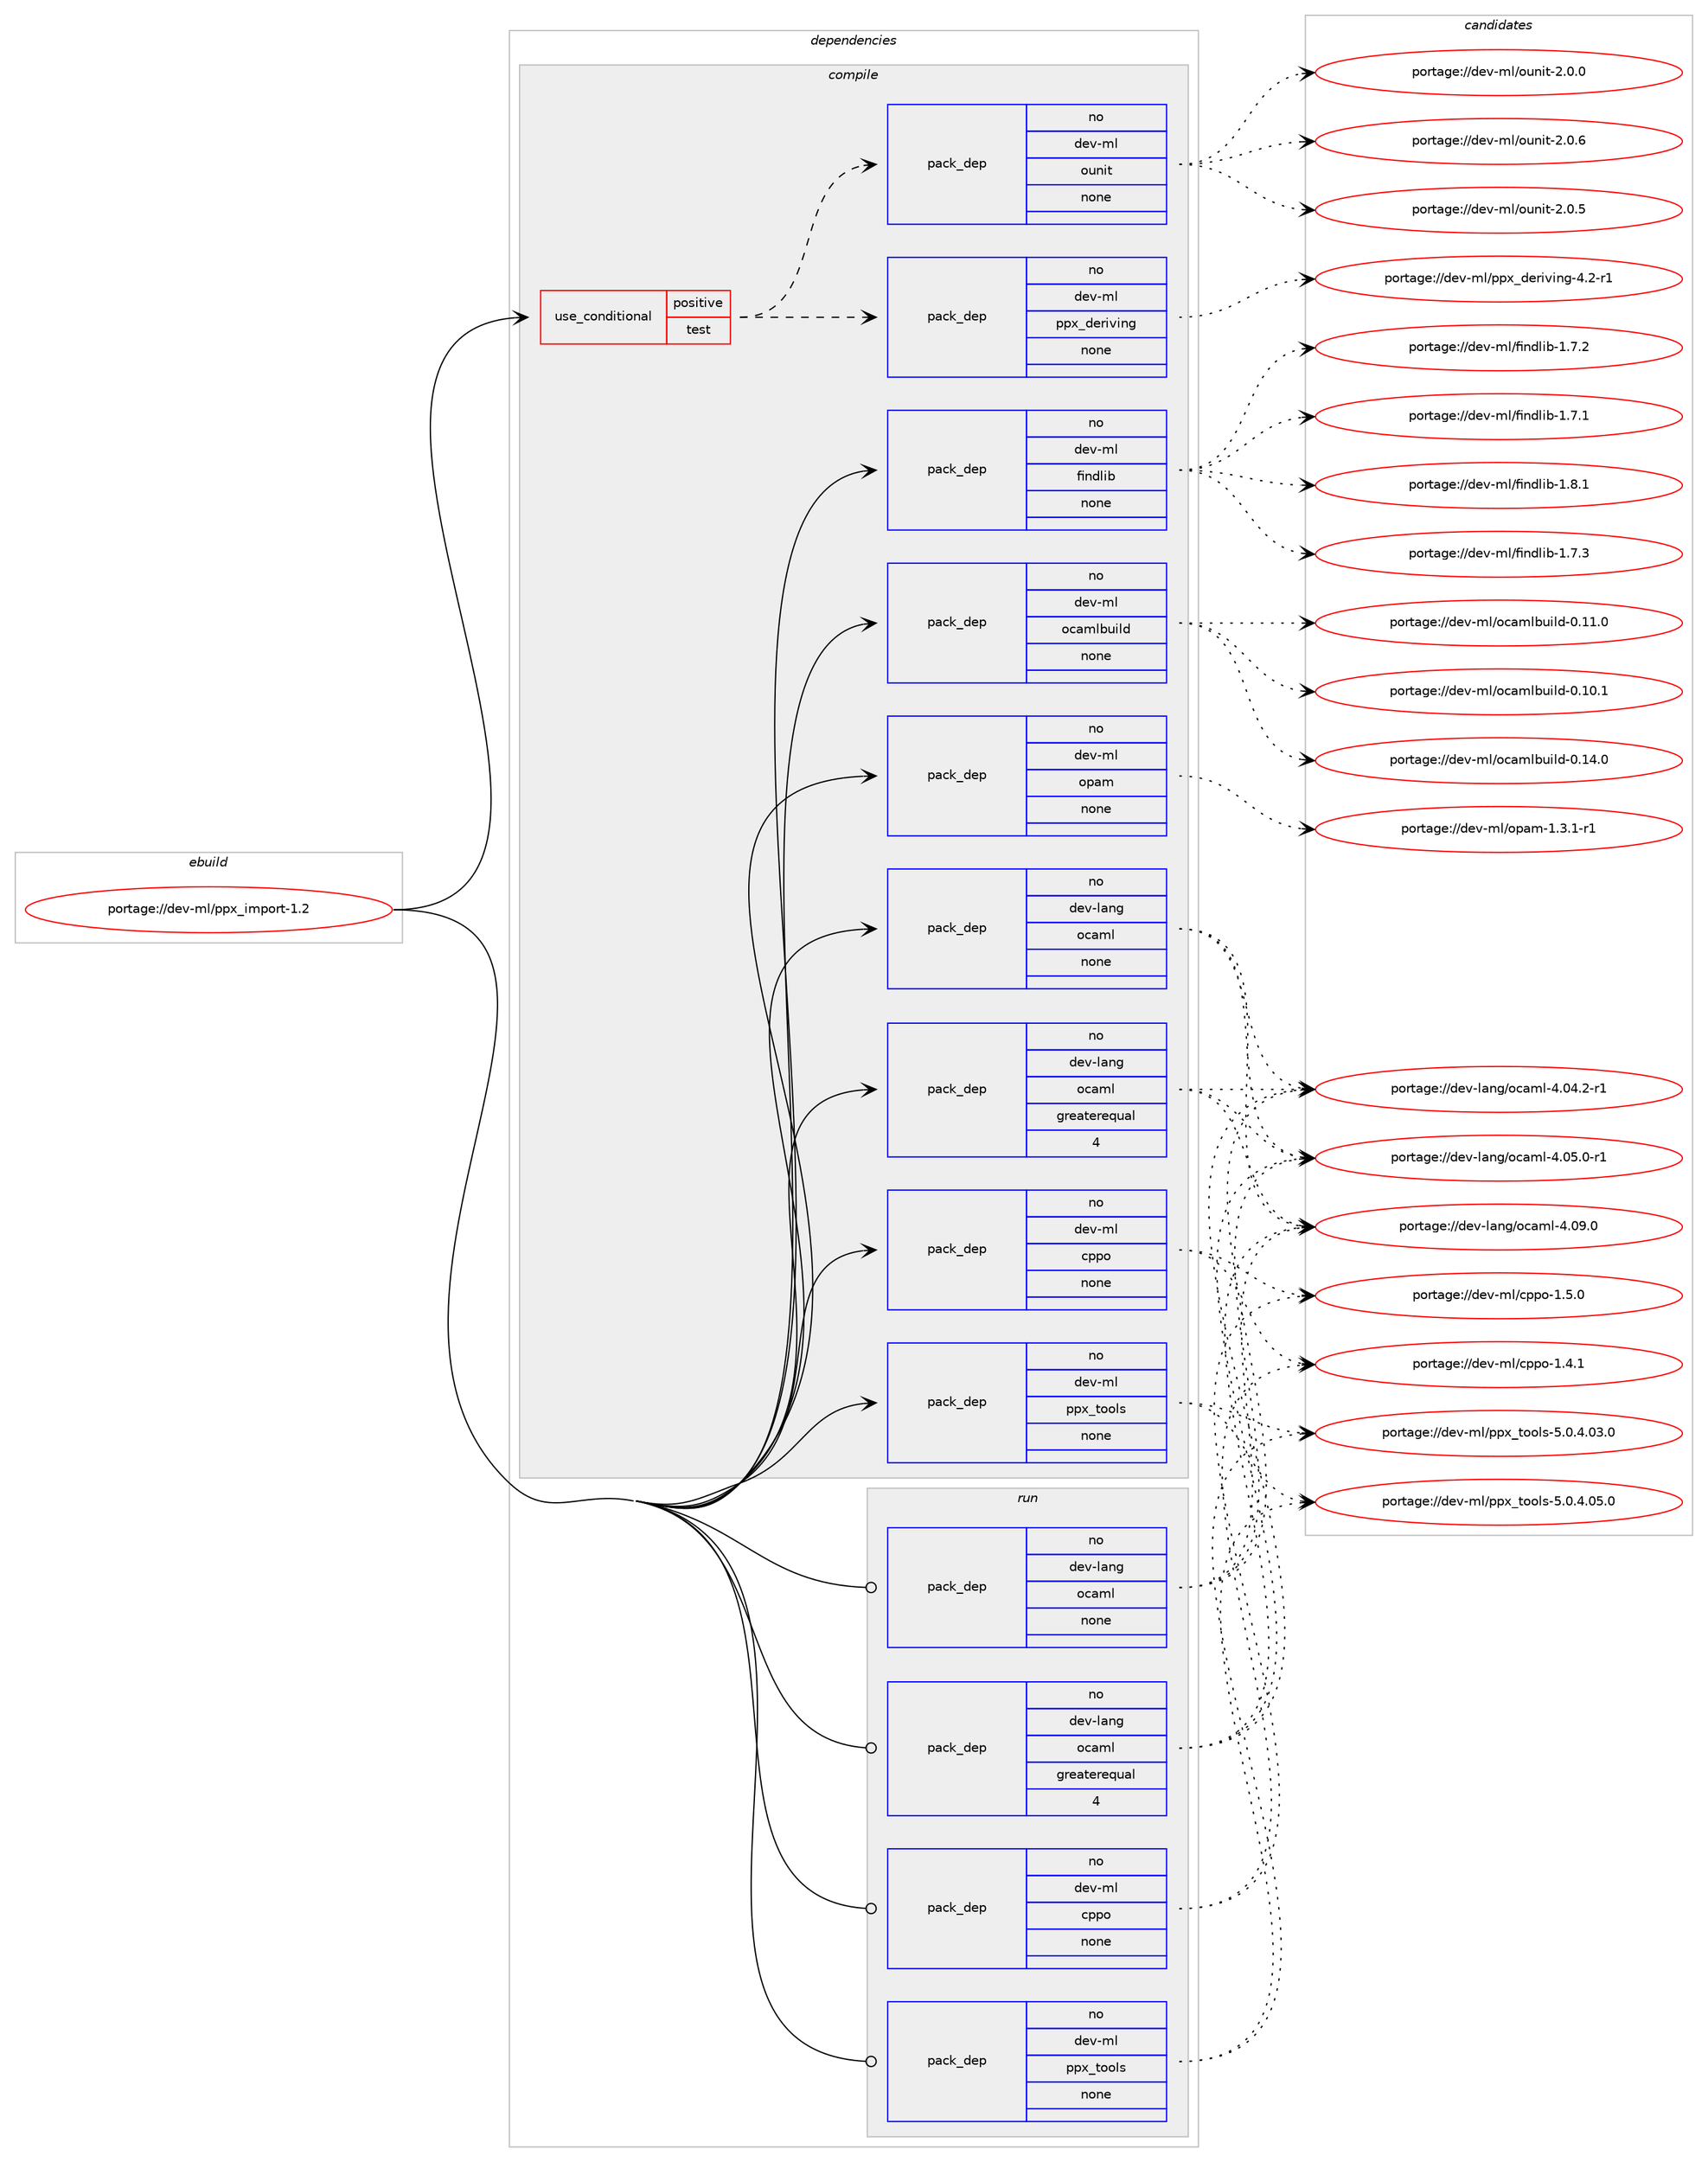 digraph prolog {

# *************
# Graph options
# *************

newrank=true;
concentrate=true;
compound=true;
graph [rankdir=LR,fontname=Helvetica,fontsize=10,ranksep=1.5];#, ranksep=2.5, nodesep=0.2];
edge  [arrowhead=vee];
node  [fontname=Helvetica,fontsize=10];

# **********
# The ebuild
# **********

subgraph cluster_leftcol {
color=gray;
rank=same;
label=<<i>ebuild</i>>;
id [label="portage://dev-ml/ppx_import-1.2", color=red, width=4, href="../dev-ml/ppx_import-1.2.svg"];
}

# ****************
# The dependencies
# ****************

subgraph cluster_midcol {
color=gray;
label=<<i>dependencies</i>>;
subgraph cluster_compile {
fillcolor="#eeeeee";
style=filled;
label=<<i>compile</i>>;
subgraph cond122793 {
dependency501535 [label=<<TABLE BORDER="0" CELLBORDER="1" CELLSPACING="0" CELLPADDING="4"><TR><TD ROWSPAN="3" CELLPADDING="10">use_conditional</TD></TR><TR><TD>positive</TD></TR><TR><TD>test</TD></TR></TABLE>>, shape=none, color=red];
subgraph pack373635 {
dependency501536 [label=<<TABLE BORDER="0" CELLBORDER="1" CELLSPACING="0" CELLPADDING="4" WIDTH="220"><TR><TD ROWSPAN="6" CELLPADDING="30">pack_dep</TD></TR><TR><TD WIDTH="110">no</TD></TR><TR><TD>dev-ml</TD></TR><TR><TD>ounit</TD></TR><TR><TD>none</TD></TR><TR><TD></TD></TR></TABLE>>, shape=none, color=blue];
}
dependency501535:e -> dependency501536:w [weight=20,style="dashed",arrowhead="vee"];
subgraph pack373636 {
dependency501537 [label=<<TABLE BORDER="0" CELLBORDER="1" CELLSPACING="0" CELLPADDING="4" WIDTH="220"><TR><TD ROWSPAN="6" CELLPADDING="30">pack_dep</TD></TR><TR><TD WIDTH="110">no</TD></TR><TR><TD>dev-ml</TD></TR><TR><TD>ppx_deriving</TD></TR><TR><TD>none</TD></TR><TR><TD></TD></TR></TABLE>>, shape=none, color=blue];
}
dependency501535:e -> dependency501537:w [weight=20,style="dashed",arrowhead="vee"];
}
id:e -> dependency501535:w [weight=20,style="solid",arrowhead="vee"];
subgraph pack373637 {
dependency501538 [label=<<TABLE BORDER="0" CELLBORDER="1" CELLSPACING="0" CELLPADDING="4" WIDTH="220"><TR><TD ROWSPAN="6" CELLPADDING="30">pack_dep</TD></TR><TR><TD WIDTH="110">no</TD></TR><TR><TD>dev-lang</TD></TR><TR><TD>ocaml</TD></TR><TR><TD>greaterequal</TD></TR><TR><TD>4</TD></TR></TABLE>>, shape=none, color=blue];
}
id:e -> dependency501538:w [weight=20,style="solid",arrowhead="vee"];
subgraph pack373638 {
dependency501539 [label=<<TABLE BORDER="0" CELLBORDER="1" CELLSPACING="0" CELLPADDING="4" WIDTH="220"><TR><TD ROWSPAN="6" CELLPADDING="30">pack_dep</TD></TR><TR><TD WIDTH="110">no</TD></TR><TR><TD>dev-lang</TD></TR><TR><TD>ocaml</TD></TR><TR><TD>none</TD></TR><TR><TD></TD></TR></TABLE>>, shape=none, color=blue];
}
id:e -> dependency501539:w [weight=20,style="solid",arrowhead="vee"];
subgraph pack373639 {
dependency501540 [label=<<TABLE BORDER="0" CELLBORDER="1" CELLSPACING="0" CELLPADDING="4" WIDTH="220"><TR><TD ROWSPAN="6" CELLPADDING="30">pack_dep</TD></TR><TR><TD WIDTH="110">no</TD></TR><TR><TD>dev-ml</TD></TR><TR><TD>cppo</TD></TR><TR><TD>none</TD></TR><TR><TD></TD></TR></TABLE>>, shape=none, color=blue];
}
id:e -> dependency501540:w [weight=20,style="solid",arrowhead="vee"];
subgraph pack373640 {
dependency501541 [label=<<TABLE BORDER="0" CELLBORDER="1" CELLSPACING="0" CELLPADDING="4" WIDTH="220"><TR><TD ROWSPAN="6" CELLPADDING="30">pack_dep</TD></TR><TR><TD WIDTH="110">no</TD></TR><TR><TD>dev-ml</TD></TR><TR><TD>findlib</TD></TR><TR><TD>none</TD></TR><TR><TD></TD></TR></TABLE>>, shape=none, color=blue];
}
id:e -> dependency501541:w [weight=20,style="solid",arrowhead="vee"];
subgraph pack373641 {
dependency501542 [label=<<TABLE BORDER="0" CELLBORDER="1" CELLSPACING="0" CELLPADDING="4" WIDTH="220"><TR><TD ROWSPAN="6" CELLPADDING="30">pack_dep</TD></TR><TR><TD WIDTH="110">no</TD></TR><TR><TD>dev-ml</TD></TR><TR><TD>ocamlbuild</TD></TR><TR><TD>none</TD></TR><TR><TD></TD></TR></TABLE>>, shape=none, color=blue];
}
id:e -> dependency501542:w [weight=20,style="solid",arrowhead="vee"];
subgraph pack373642 {
dependency501543 [label=<<TABLE BORDER="0" CELLBORDER="1" CELLSPACING="0" CELLPADDING="4" WIDTH="220"><TR><TD ROWSPAN="6" CELLPADDING="30">pack_dep</TD></TR><TR><TD WIDTH="110">no</TD></TR><TR><TD>dev-ml</TD></TR><TR><TD>opam</TD></TR><TR><TD>none</TD></TR><TR><TD></TD></TR></TABLE>>, shape=none, color=blue];
}
id:e -> dependency501543:w [weight=20,style="solid",arrowhead="vee"];
subgraph pack373643 {
dependency501544 [label=<<TABLE BORDER="0" CELLBORDER="1" CELLSPACING="0" CELLPADDING="4" WIDTH="220"><TR><TD ROWSPAN="6" CELLPADDING="30">pack_dep</TD></TR><TR><TD WIDTH="110">no</TD></TR><TR><TD>dev-ml</TD></TR><TR><TD>ppx_tools</TD></TR><TR><TD>none</TD></TR><TR><TD></TD></TR></TABLE>>, shape=none, color=blue];
}
id:e -> dependency501544:w [weight=20,style="solid",arrowhead="vee"];
}
subgraph cluster_compileandrun {
fillcolor="#eeeeee";
style=filled;
label=<<i>compile and run</i>>;
}
subgraph cluster_run {
fillcolor="#eeeeee";
style=filled;
label=<<i>run</i>>;
subgraph pack373644 {
dependency501545 [label=<<TABLE BORDER="0" CELLBORDER="1" CELLSPACING="0" CELLPADDING="4" WIDTH="220"><TR><TD ROWSPAN="6" CELLPADDING="30">pack_dep</TD></TR><TR><TD WIDTH="110">no</TD></TR><TR><TD>dev-lang</TD></TR><TR><TD>ocaml</TD></TR><TR><TD>greaterequal</TD></TR><TR><TD>4</TD></TR></TABLE>>, shape=none, color=blue];
}
id:e -> dependency501545:w [weight=20,style="solid",arrowhead="odot"];
subgraph pack373645 {
dependency501546 [label=<<TABLE BORDER="0" CELLBORDER="1" CELLSPACING="0" CELLPADDING="4" WIDTH="220"><TR><TD ROWSPAN="6" CELLPADDING="30">pack_dep</TD></TR><TR><TD WIDTH="110">no</TD></TR><TR><TD>dev-lang</TD></TR><TR><TD>ocaml</TD></TR><TR><TD>none</TD></TR><TR><TD></TD></TR></TABLE>>, shape=none, color=blue];
}
id:e -> dependency501546:w [weight=20,style="solid",arrowhead="odot"];
subgraph pack373646 {
dependency501547 [label=<<TABLE BORDER="0" CELLBORDER="1" CELLSPACING="0" CELLPADDING="4" WIDTH="220"><TR><TD ROWSPAN="6" CELLPADDING="30">pack_dep</TD></TR><TR><TD WIDTH="110">no</TD></TR><TR><TD>dev-ml</TD></TR><TR><TD>cppo</TD></TR><TR><TD>none</TD></TR><TR><TD></TD></TR></TABLE>>, shape=none, color=blue];
}
id:e -> dependency501547:w [weight=20,style="solid",arrowhead="odot"];
subgraph pack373647 {
dependency501548 [label=<<TABLE BORDER="0" CELLBORDER="1" CELLSPACING="0" CELLPADDING="4" WIDTH="220"><TR><TD ROWSPAN="6" CELLPADDING="30">pack_dep</TD></TR><TR><TD WIDTH="110">no</TD></TR><TR><TD>dev-ml</TD></TR><TR><TD>ppx_tools</TD></TR><TR><TD>none</TD></TR><TR><TD></TD></TR></TABLE>>, shape=none, color=blue];
}
id:e -> dependency501548:w [weight=20,style="solid",arrowhead="odot"];
}
}

# **************
# The candidates
# **************

subgraph cluster_choices {
rank=same;
color=gray;
label=<<i>candidates</i>>;

subgraph choice373635 {
color=black;
nodesep=1;
choice1001011184510910847111117110105116455046484654 [label="portage://dev-ml/ounit-2.0.6", color=red, width=4,href="../dev-ml/ounit-2.0.6.svg"];
choice1001011184510910847111117110105116455046484653 [label="portage://dev-ml/ounit-2.0.5", color=red, width=4,href="../dev-ml/ounit-2.0.5.svg"];
choice1001011184510910847111117110105116455046484648 [label="portage://dev-ml/ounit-2.0.0", color=red, width=4,href="../dev-ml/ounit-2.0.0.svg"];
dependency501536:e -> choice1001011184510910847111117110105116455046484654:w [style=dotted,weight="100"];
dependency501536:e -> choice1001011184510910847111117110105116455046484653:w [style=dotted,weight="100"];
dependency501536:e -> choice1001011184510910847111117110105116455046484648:w [style=dotted,weight="100"];
}
subgraph choice373636 {
color=black;
nodesep=1;
choice100101118451091084711211212095100101114105118105110103455246504511449 [label="portage://dev-ml/ppx_deriving-4.2-r1", color=red, width=4,href="../dev-ml/ppx_deriving-4.2-r1.svg"];
dependency501537:e -> choice100101118451091084711211212095100101114105118105110103455246504511449:w [style=dotted,weight="100"];
}
subgraph choice373637 {
color=black;
nodesep=1;
choice100101118451089711010347111999710910845524648574648 [label="portage://dev-lang/ocaml-4.09.0", color=red, width=4,href="../dev-lang/ocaml-4.09.0.svg"];
choice1001011184510897110103471119997109108455246485346484511449 [label="portage://dev-lang/ocaml-4.05.0-r1", color=red, width=4,href="../dev-lang/ocaml-4.05.0-r1.svg"];
choice1001011184510897110103471119997109108455246485246504511449 [label="portage://dev-lang/ocaml-4.04.2-r1", color=red, width=4,href="../dev-lang/ocaml-4.04.2-r1.svg"];
dependency501538:e -> choice100101118451089711010347111999710910845524648574648:w [style=dotted,weight="100"];
dependency501538:e -> choice1001011184510897110103471119997109108455246485346484511449:w [style=dotted,weight="100"];
dependency501538:e -> choice1001011184510897110103471119997109108455246485246504511449:w [style=dotted,weight="100"];
}
subgraph choice373638 {
color=black;
nodesep=1;
choice100101118451089711010347111999710910845524648574648 [label="portage://dev-lang/ocaml-4.09.0", color=red, width=4,href="../dev-lang/ocaml-4.09.0.svg"];
choice1001011184510897110103471119997109108455246485346484511449 [label="portage://dev-lang/ocaml-4.05.0-r1", color=red, width=4,href="../dev-lang/ocaml-4.05.0-r1.svg"];
choice1001011184510897110103471119997109108455246485246504511449 [label="portage://dev-lang/ocaml-4.04.2-r1", color=red, width=4,href="../dev-lang/ocaml-4.04.2-r1.svg"];
dependency501539:e -> choice100101118451089711010347111999710910845524648574648:w [style=dotted,weight="100"];
dependency501539:e -> choice1001011184510897110103471119997109108455246485346484511449:w [style=dotted,weight="100"];
dependency501539:e -> choice1001011184510897110103471119997109108455246485246504511449:w [style=dotted,weight="100"];
}
subgraph choice373639 {
color=black;
nodesep=1;
choice100101118451091084799112112111454946534648 [label="portage://dev-ml/cppo-1.5.0", color=red, width=4,href="../dev-ml/cppo-1.5.0.svg"];
choice100101118451091084799112112111454946524649 [label="portage://dev-ml/cppo-1.4.1", color=red, width=4,href="../dev-ml/cppo-1.4.1.svg"];
dependency501540:e -> choice100101118451091084799112112111454946534648:w [style=dotted,weight="100"];
dependency501540:e -> choice100101118451091084799112112111454946524649:w [style=dotted,weight="100"];
}
subgraph choice373640 {
color=black;
nodesep=1;
choice100101118451091084710210511010010810598454946564649 [label="portage://dev-ml/findlib-1.8.1", color=red, width=4,href="../dev-ml/findlib-1.8.1.svg"];
choice100101118451091084710210511010010810598454946554651 [label="portage://dev-ml/findlib-1.7.3", color=red, width=4,href="../dev-ml/findlib-1.7.3.svg"];
choice100101118451091084710210511010010810598454946554650 [label="portage://dev-ml/findlib-1.7.2", color=red, width=4,href="../dev-ml/findlib-1.7.2.svg"];
choice100101118451091084710210511010010810598454946554649 [label="portage://dev-ml/findlib-1.7.1", color=red, width=4,href="../dev-ml/findlib-1.7.1.svg"];
dependency501541:e -> choice100101118451091084710210511010010810598454946564649:w [style=dotted,weight="100"];
dependency501541:e -> choice100101118451091084710210511010010810598454946554651:w [style=dotted,weight="100"];
dependency501541:e -> choice100101118451091084710210511010010810598454946554650:w [style=dotted,weight="100"];
dependency501541:e -> choice100101118451091084710210511010010810598454946554649:w [style=dotted,weight="100"];
}
subgraph choice373641 {
color=black;
nodesep=1;
choice100101118451091084711199971091089811710510810045484649524648 [label="portage://dev-ml/ocamlbuild-0.14.0", color=red, width=4,href="../dev-ml/ocamlbuild-0.14.0.svg"];
choice100101118451091084711199971091089811710510810045484649494648 [label="portage://dev-ml/ocamlbuild-0.11.0", color=red, width=4,href="../dev-ml/ocamlbuild-0.11.0.svg"];
choice100101118451091084711199971091089811710510810045484649484649 [label="portage://dev-ml/ocamlbuild-0.10.1", color=red, width=4,href="../dev-ml/ocamlbuild-0.10.1.svg"];
dependency501542:e -> choice100101118451091084711199971091089811710510810045484649524648:w [style=dotted,weight="100"];
dependency501542:e -> choice100101118451091084711199971091089811710510810045484649494648:w [style=dotted,weight="100"];
dependency501542:e -> choice100101118451091084711199971091089811710510810045484649484649:w [style=dotted,weight="100"];
}
subgraph choice373642 {
color=black;
nodesep=1;
choice1001011184510910847111112971094549465146494511449 [label="portage://dev-ml/opam-1.3.1-r1", color=red, width=4,href="../dev-ml/opam-1.3.1-r1.svg"];
dependency501543:e -> choice1001011184510910847111112971094549465146494511449:w [style=dotted,weight="100"];
}
subgraph choice373643 {
color=black;
nodesep=1;
choice1001011184510910847112112120951161111111081154553464846524648534648 [label="portage://dev-ml/ppx_tools-5.0.4.05.0", color=red, width=4,href="../dev-ml/ppx_tools-5.0.4.05.0.svg"];
choice1001011184510910847112112120951161111111081154553464846524648514648 [label="portage://dev-ml/ppx_tools-5.0.4.03.0", color=red, width=4,href="../dev-ml/ppx_tools-5.0.4.03.0.svg"];
dependency501544:e -> choice1001011184510910847112112120951161111111081154553464846524648534648:w [style=dotted,weight="100"];
dependency501544:e -> choice1001011184510910847112112120951161111111081154553464846524648514648:w [style=dotted,weight="100"];
}
subgraph choice373644 {
color=black;
nodesep=1;
choice100101118451089711010347111999710910845524648574648 [label="portage://dev-lang/ocaml-4.09.0", color=red, width=4,href="../dev-lang/ocaml-4.09.0.svg"];
choice1001011184510897110103471119997109108455246485346484511449 [label="portage://dev-lang/ocaml-4.05.0-r1", color=red, width=4,href="../dev-lang/ocaml-4.05.0-r1.svg"];
choice1001011184510897110103471119997109108455246485246504511449 [label="portage://dev-lang/ocaml-4.04.2-r1", color=red, width=4,href="../dev-lang/ocaml-4.04.2-r1.svg"];
dependency501545:e -> choice100101118451089711010347111999710910845524648574648:w [style=dotted,weight="100"];
dependency501545:e -> choice1001011184510897110103471119997109108455246485346484511449:w [style=dotted,weight="100"];
dependency501545:e -> choice1001011184510897110103471119997109108455246485246504511449:w [style=dotted,weight="100"];
}
subgraph choice373645 {
color=black;
nodesep=1;
choice100101118451089711010347111999710910845524648574648 [label="portage://dev-lang/ocaml-4.09.0", color=red, width=4,href="../dev-lang/ocaml-4.09.0.svg"];
choice1001011184510897110103471119997109108455246485346484511449 [label="portage://dev-lang/ocaml-4.05.0-r1", color=red, width=4,href="../dev-lang/ocaml-4.05.0-r1.svg"];
choice1001011184510897110103471119997109108455246485246504511449 [label="portage://dev-lang/ocaml-4.04.2-r1", color=red, width=4,href="../dev-lang/ocaml-4.04.2-r1.svg"];
dependency501546:e -> choice100101118451089711010347111999710910845524648574648:w [style=dotted,weight="100"];
dependency501546:e -> choice1001011184510897110103471119997109108455246485346484511449:w [style=dotted,weight="100"];
dependency501546:e -> choice1001011184510897110103471119997109108455246485246504511449:w [style=dotted,weight="100"];
}
subgraph choice373646 {
color=black;
nodesep=1;
choice100101118451091084799112112111454946534648 [label="portage://dev-ml/cppo-1.5.0", color=red, width=4,href="../dev-ml/cppo-1.5.0.svg"];
choice100101118451091084799112112111454946524649 [label="portage://dev-ml/cppo-1.4.1", color=red, width=4,href="../dev-ml/cppo-1.4.1.svg"];
dependency501547:e -> choice100101118451091084799112112111454946534648:w [style=dotted,weight="100"];
dependency501547:e -> choice100101118451091084799112112111454946524649:w [style=dotted,weight="100"];
}
subgraph choice373647 {
color=black;
nodesep=1;
choice1001011184510910847112112120951161111111081154553464846524648534648 [label="portage://dev-ml/ppx_tools-5.0.4.05.0", color=red, width=4,href="../dev-ml/ppx_tools-5.0.4.05.0.svg"];
choice1001011184510910847112112120951161111111081154553464846524648514648 [label="portage://dev-ml/ppx_tools-5.0.4.03.0", color=red, width=4,href="../dev-ml/ppx_tools-5.0.4.03.0.svg"];
dependency501548:e -> choice1001011184510910847112112120951161111111081154553464846524648534648:w [style=dotted,weight="100"];
dependency501548:e -> choice1001011184510910847112112120951161111111081154553464846524648514648:w [style=dotted,weight="100"];
}
}

}
